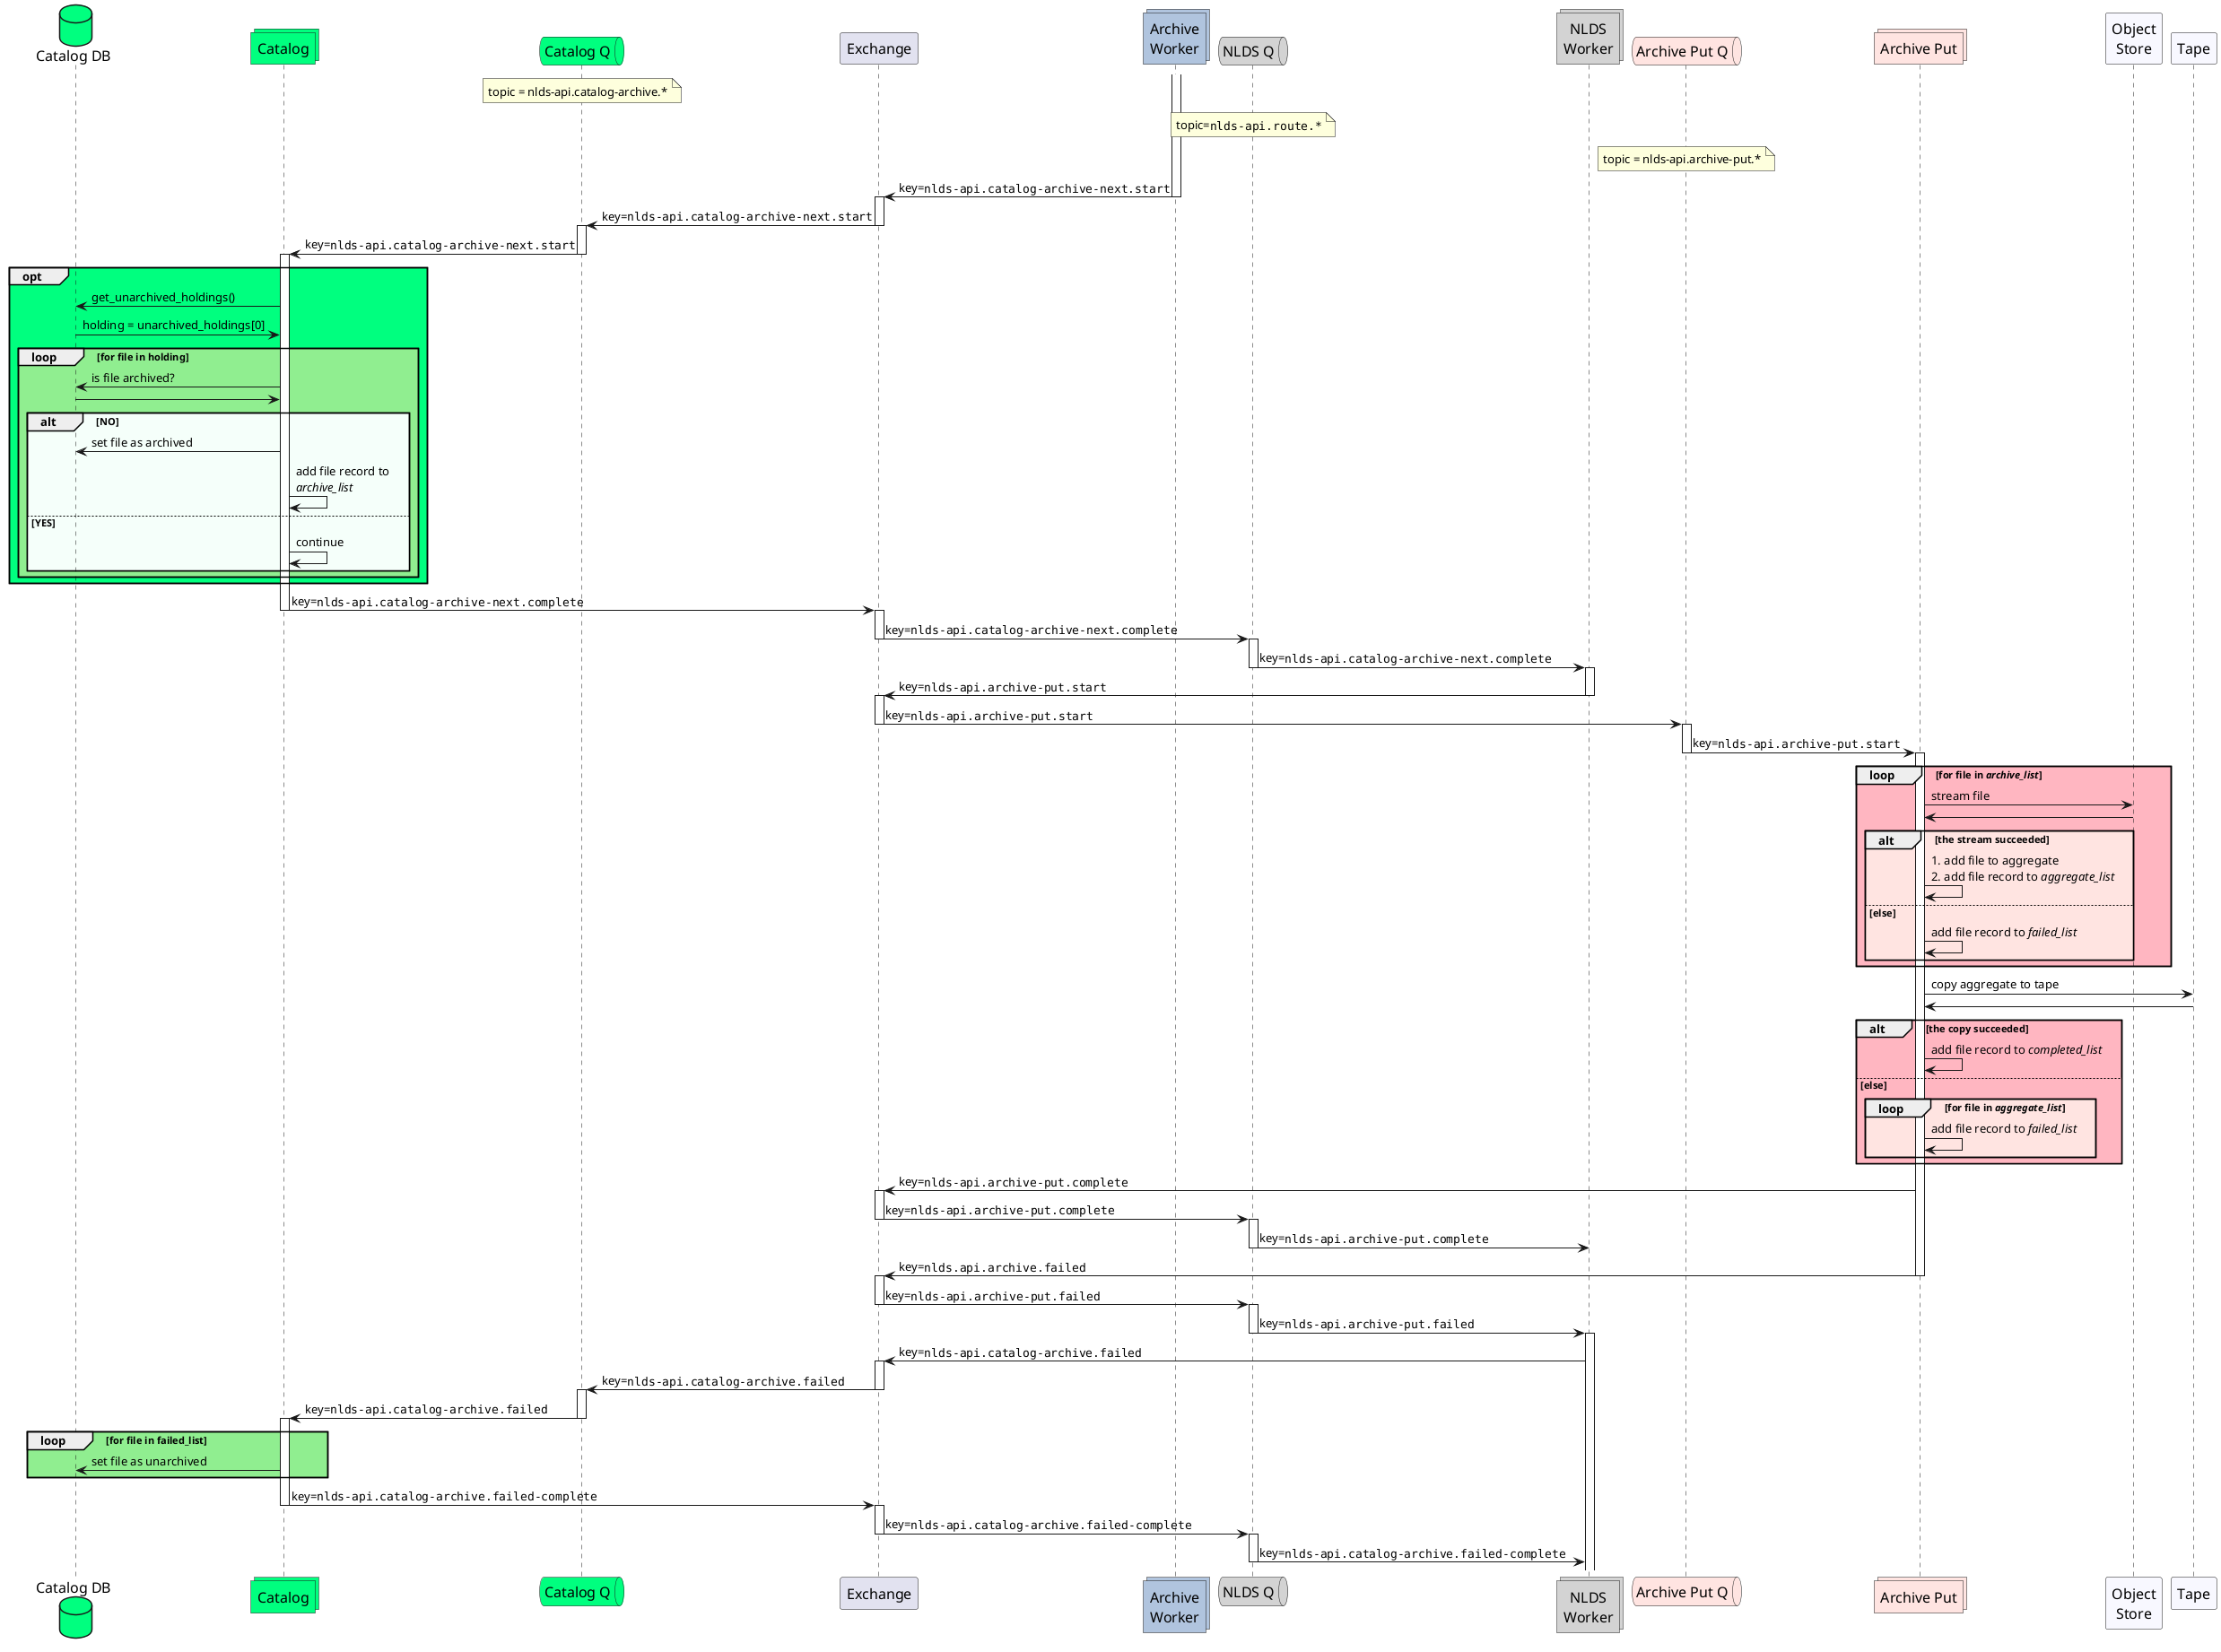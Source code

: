 @startuml message_flow_archive_put

skinparam participantFontSize 16
skinparam participantFontName Futura

skinparam queueFontSize 16
skinparam queueFontName Futura

skinparam actorFontSize 16
skinparam actorFontName Futura

skinparam collectionsFontSize 16
skinparam collectionsFontName Futura

skinparam DatabaseFontSize 16
skinparam DatabaseFontName Futura

database catalog_db as "Catalog DB" #springgreen
collections catalog as "Catalog" #springgreen
queue qc as "Catalog Q" #springgreen
note over qc
    topic = nlds-api.catalog-archive.*
end note

participant wex as "Exchange"
collections archy as "Archive\nWorker" #LightSteelBlue

queue qw as "NLDS Q" #lightgrey
note over qw
    topic=""nlds-api.route.*""
end note
collections work as "NLDS\nWorker" #lightgrey

' queue aq as "Archive Q" #LightSteelBlue

queue qap as "Archive Put Q" #MistyRose
note over qap
    topic = nlds-api.archive-put.*
end note
collections archive_puts as "Archive Put" #MistyRose

participant obj as "Object\nStore" #GhostWhite

participant tape as "Tape" #GhostWhite

activate archy
archy -> wex : key=""nlds-api.catalog-archive-next.start""
deactivate archy

activate wex
wex->qc : key=""nlds-api.catalog-archive-next.start""
deactivate wex

activate qc
qc -> catalog : key=""nlds-api.catalog-archive-next.start""
deactivate qc

activate catalog
opt #SpringGreen
    catalog -> catalog_db : get_unarchived_holdings()
    catalog_db -> catalog : holding = unarchived_holdings[0]
    loop #LightGreen for file in holding
        catalog -> catalog_db : is file archived?
        catalog_db -> catalog
        alt #MintCream NO
            catalog -> catalog_db : set file as archived
            catalog -> catalog : add file record to\n//archive_list//
        else YES
            catalog -> catalog : continue
        end
    end
end
catalog -> wex : key=""nlds-api.catalog-archive-next.complete""
deactivate catalog

activate wex
wex -> qw : key=""nlds-api.catalog-archive-next.complete""
deactivate wex

activate qw
qw -> work : key=""nlds-api.catalog-archive-next.complete""
deactivate qw

activate work
work -> wex : key=""nlds-api.archive-put.start""
deactivate work

activate wex
wex -> qap : key=""nlds-api.archive-put.start""
deactivate wex

activate qap
qap -> archive_puts : key=""nlds-api.archive-put.start""
deactivate qap

activate archive_puts
loop #LightPink for file in //archive_list//
    archive_puts -> obj : stream file
    obj -> archive_puts 
    alt #MistyRose the stream succeeded
        archive_puts->archive_puts : 1. add file to aggregate\n2. add file record to //aggregate_list//
    else else
        archive_puts->archive_puts : add file record to //failed_list//
    end
end

archive_puts -> tape : copy aggregate to tape
tape -> archive_puts
alt #LightPink the copy succeeded
    archive_puts -> archive_puts : add file record to //completed_list//
else else
    loop #MistyRose for file in //aggregate_list//
        archive_puts -> archive_puts : add file record to //failed_list//
    end
end
archive_puts -> wex : key=""nlds-api.archive-put.complete""
activate wex
wex -> qw : key=""nlds-api.archive-put.complete""
deactivate wex

activate qw
qw -> work : key=""nlds-api.archive-put.complete""
deactivate qw

archive_puts -> wex : key=""nlds.api.archive.failed""
deactivate archive_puts

activate wex
wex -> qw : key=""nlds-api.archive-put.failed""
deactivate wex

activate qw
qw -> work : key=""nlds-api.archive-put.failed""
deactivate qw

activate work
work -> wex : key=""nlds-api.catalog-archive.failed""
deactivate archy 

activate wex
wex -> qc : key=""nlds-api.catalog-archive.failed""
deactivate wex

activate qc
qc -> catalog : key=""nlds-api.catalog-archive.failed""
deactivate qc

activate catalog
loop #LightGreen for file in failed_list
catalog -> catalog_db : set file as unarchived
end
catalog -> wex : key=""nlds-api.catalog-archive.failed-complete""
deactivate catalog

activate wex
wex -> qw : key=""nlds-api.catalog-archive.failed-complete""
deactivate wex

activate qw
qw -> work : key=""nlds-api.catalog-archive.failed-complete""
deactivate qw

@enduml